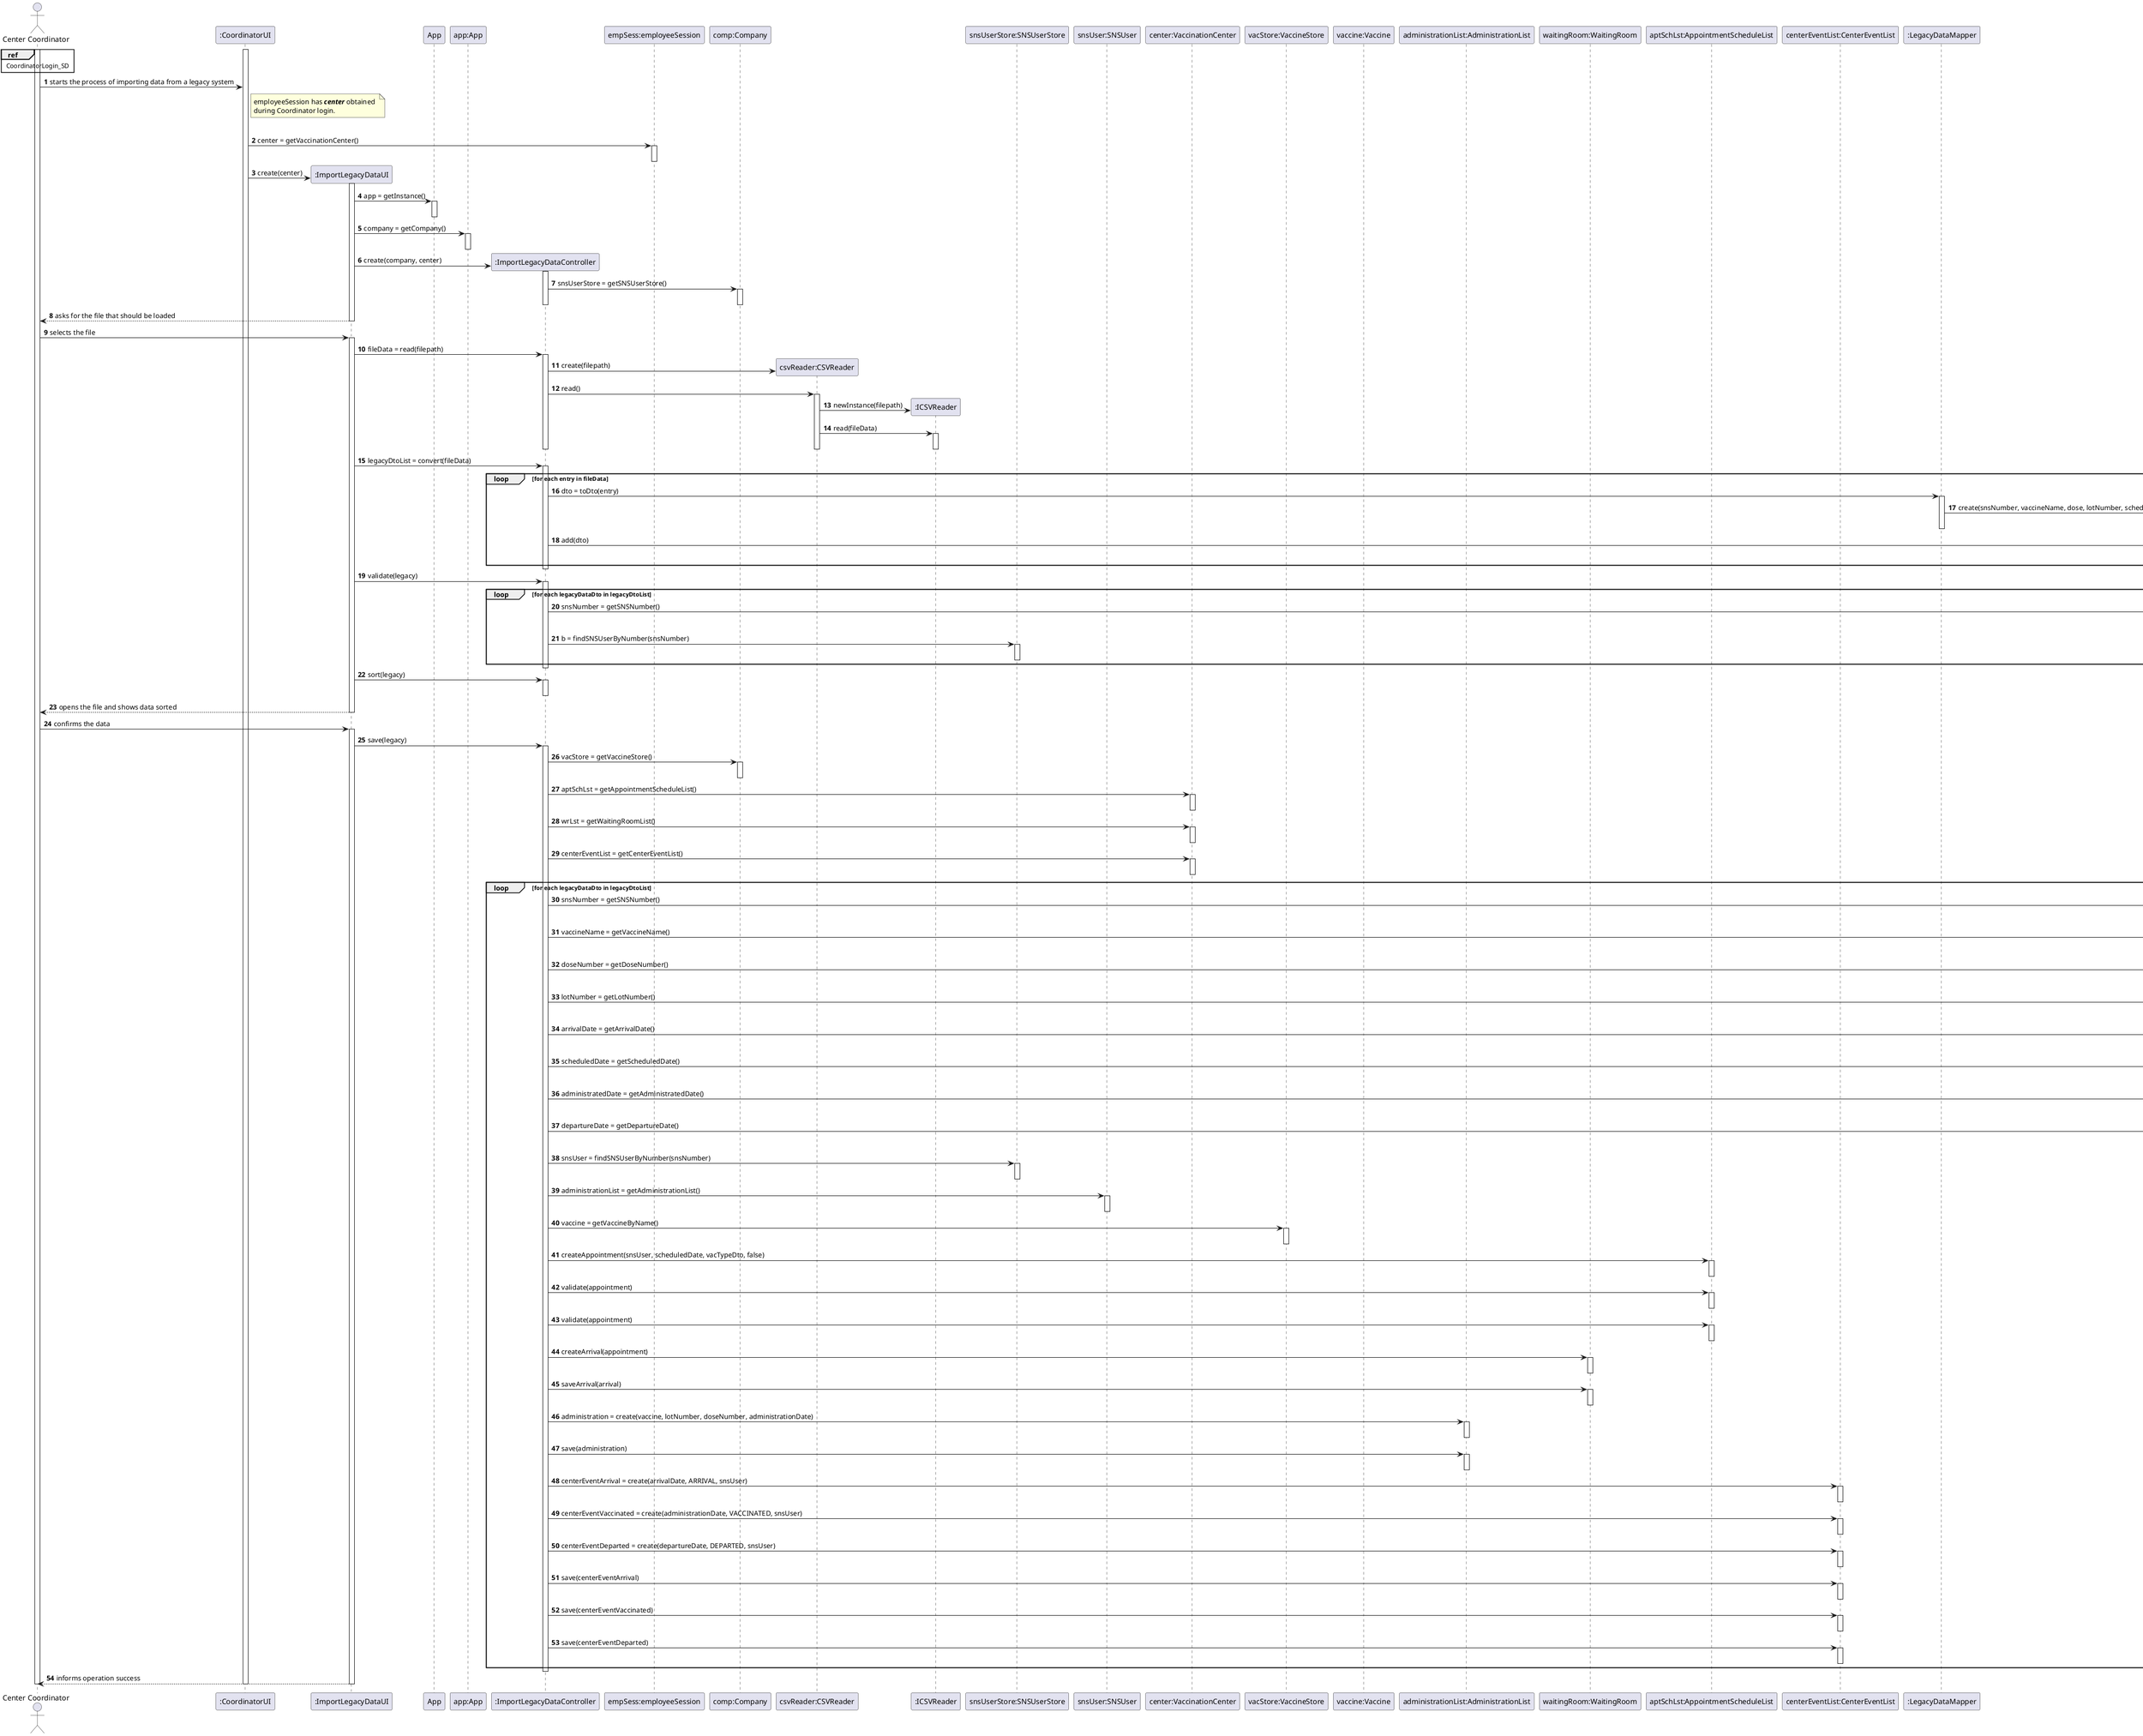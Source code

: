 @startuml US17_SD
autonumber

actor "Center Coordinator" as COORDINATOR

participant ":CoordinatorUI" as CUI
participant ":ImportLegacyDataUI" as UI
participant "App" as _APP
participant "app:App" as APP
participant ":ImportLegacyDataController" as CTRL
participant "empSess:employeeSession" as SESSION
participant "comp:Company" as COMPANY
participant "csvReader:CSVReader" as CSVREADER
participant ":ICSVReader" as ICSV
participant "snsUserStore:SNSUserStore" as SNSSTORE
participant "snsUser:SNSUser" as SNSUSER
participant "center:VaccinationCenter" as CENTER
participant "vacStore:VaccineStore" as VACCINESTORE
participant "vaccine:Vaccine" as VACCINE
participant "administrationList:AdministrationList" as ADLST
participant "waitingRoom:WaitingRoom" as WR
participant "aptSchLst:AppointmentScheduleList" as APTSCHLST
participant "centerEventList:CenterEventList" as CELIST
participant ":LegacyDataMapper" as MAPPER
participant "legacyDataDto:LegacyDataDTO" as DTO
participant "legacyDtoList:List<LegacyDataDTO>" as LIST_DTOS
participant "appointment:Appointment" as APT
participant "arrival:Arrival" as ARRIVAL
participant "administration:Administration" as ADMINISTRATION
participant "fileData:List<String[]>" as LIST_FILEDATA

activate COORDINATOR
  ref over COORDINATOR
    ' !include ../../CoordinatorLogin_SD.puml!
    ' ![[../../CoordinatorLogin_SD.puml]]
    ' ![[../../CoordinatorLogin_SD.svg]]
    CoordinatorLogin_SD
  end ref

  activate CUI
  COORDINATOR -> CUI : starts the process of importing data from a legacy system

      note right of CUI
        employeeSession has <i><b>center</b></i> obtained 
        during Coordinator login.
      end note

      |||

    CUI -> SESSION : center = getVaccinationCenter()
    activate SESSION
    deactivate SESSION

    CUI -> UI ** : create(center)
    activate UI

      UI -> _APP : app = getInstance()
      activate _APP
      deactivate _APP

      UI -> APP : company = getCompany()
      activate APP
      deactivate APP

      UI -> CTRL ** : create(company, center)
      activate CTRL
        CTRL -> COMPANY : snsUserStore = getSNSUserStore()
        activate COMPANY
        deactivate COMPANY
      deactivate CTRL
      
      COORDINATOR <-- UI : asks for the file that should be loaded
    deactivate UI

    COORDINATOR -> UI : selects the file
    activate UI
    
      ' read data

      UI -> CTRL : fileData = read(filepath)
      activate CTRL
        CTRL -> CSVREADER ** : create(filepath)

        CTRL -> CSVREADER : read()
        activate CSVREADER
          CSVREADER -> ICSV ** : newInstance(filepath)
          CSVREADER -> ICSV : read(fileData)
          activate ICSV
          deactivate ICSV
        deactivate CSVREADER

      deactivate CTRL

      ' process data
      UI -> CTRL : legacyDtoList = convert(fileData)
      activate CTRL
        loop for each entry in fileData
          CTRL -> MAPPER : dto = toDto(entry)
          activate MAPPER
            MAPPER -> DTO : create(snsNumber, vaccineName, dose, lotNumber, scheduledDate, arrivalDate, administrationDate, leavingDate)
            activate DTO
            deactivate DTO
          deactivate MAPPER

          CTRL -> LIST_DTOS : add(dto)
          activate LIST_DTOS
          deactivate LIST_DTOS
        end
      deactivate CTRL

      UI -> CTRL : validate(legacy)
      activate CTRL
        loop for each legacyDataDto in legacyDtoList
          CTRL -> DTO : snsNumber = getSNSNumber()
          activate DTO
          deactivate DTO

          CTRL -> SNSSTORE : b = findSNSUserByNumber(snsNumber)
          activate SNSSTORE
          deactivate SNSSTORE
        end
      deactivate CTRL

      UI -> CTRL : sort(legacy)
      activate CTRL
      deactivate CTRL

      ' convert to list dto and send it to ui

      COORDINATOR <-- UI : opens the file and shows data sorted
    deactivate UI

    COORDINATOR -> UI : confirms the data
    activate UI
      UI -> CTRL : save(legacy)
      activate CTRL
        CTRL -> COMPANY : vacStore = getVaccineStore()
        activate COMPANY
        deactivate COMPANY

        CTRL -> CENTER : aptSchLst = getAppointmentScheduleList()
        activate CENTER
        deactivate CENTER

        CTRL -> CENTER : wrLst = getWaitingRoomList()
        activate CENTER
        deactivate CENTER

        CTRL -> CENTER : centerEventList = getCenterEventList()
        activate CENTER
        deactivate CENTER

        loop for each legacyDataDto in legacyDtoList
          ' get data from dto
          CTRL -> DTO : snsNumber = getSNSNumber()
          activate DTO
          deactivate DTO

          CTRL -> DTO : vaccineName = getVaccineName()
          activate DTO
          deactivate DTO

          CTRL -> DTO : doseNumber = getDoseNumber()
          activate DTO
          deactivate DTO

          CTRL -> DTO : lotNumber = getLotNumber()
          activate DTO
          deactivate DTO

          CTRL -> DTO : arrivalDate = getArrivalDate()
          activate DTO
          deactivate DTO

          CTRL -> DTO : scheduledDate = getScheduledDate()
          activate DTO
          deactivate DTO

          CTRL -> DTO : administratedDate = getAdministratedDate()
          activate DTO
          deactivate DTO
          
          CTRL -> DTO : departureDate = getDepartureDate()
          activate DTO
          deactivate DTO

          ' get the snsUser
          CTRL -> SNSSTORE : snsUser = findSNSUserByNumber(snsNumber)
          activate SNSSTORE
          deactivate SNSSTORE

          ' get his administration list
          CTRL -> SNSUSER : administrationList = getAdministrationList()
          activate SNSUSER
          deactivate SNSUSER
          
          ' get the vaccine
          CTRL -> VACCINESTORE : vaccine = getVaccineByName()
          activate VACCINESTORE
          deactivate VACCINESTORE

          ' create appointment
          ' TODO: use DTO
          CTRL -> APTSCHLST : createAppointment(snsUser, scheduledDate, vacTypeDto, false)
          activate APTSCHLST
          deactivate APTSCHLST

          ' validate
          CTRL -> APTSCHLST : validate(appointment)
          activate APTSCHLST
          deactivate APTSCHLST

          ' save
          CTRL -> APTSCHLST : validate(appointment)
          activate APTSCHLST
          deactivate APTSCHLST

          ' create arrival
          CTRL -> WR : createArrival(appointment)
          activate WR
          deactivate WR

          ' save
          CTRL -> WR : saveArrival(arrival)
          activate WR
          deactivate WR

          ' create administration
          CTRL -> ADLST : administration = create(vaccine, lotNumber, doseNumber, administrationDate)
          activate ADLST
          deactivate ADLST

          CTRL -> ADLST : save(administration)
          activate ADLST
          deactivate ADLST

          ' create center events
          CTRL -> CELIST : centerEventArrival = create(arrivalDate, ARRIVAL, snsUser)
          activate CELIST
          deactivate CELIST

          CTRL -> CELIST : centerEventVaccinated = create(administrationDate, VACCINATED, snsUser)
          activate CELIST
          deactivate CELIST

          CTRL -> CELIST : centerEventDeparted = create(departureDate, DEPARTED, snsUser)
          activate CELIST
          deactivate CELIST

          ' save
          CTRL -> CELIST : save(centerEventArrival)
          activate CELIST
          deactivate CELIST

          CTRL -> CELIST : save(centerEventVaccinated)
          activate CELIST
          deactivate CELIST

          CTRL -> CELIST : save(centerEventDeparted)
          activate CELIST
          deactivate CELIST

        end
      deactivate CTRL
      COORDINATOR <-- UI : informs operation success
    deactivate UI

  deactivate CUI
deactivate COORDINATOR
@enduml
